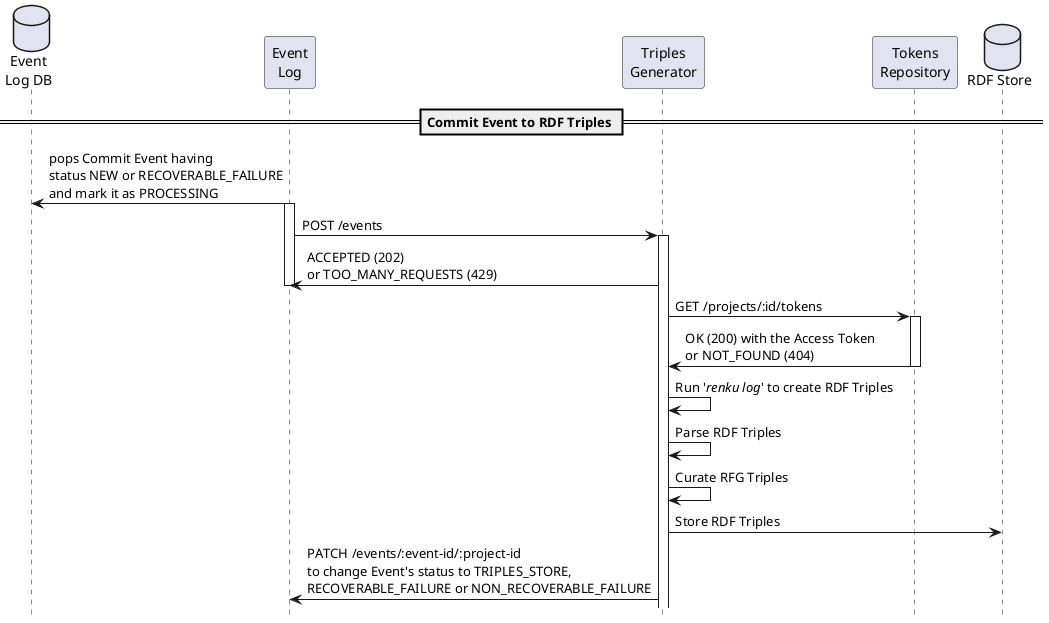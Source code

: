     @startuml
    hide footbox
    skinparam shadowing false

    database "Event\nLog DB" as ELDB
    participant "Event\nLog" as EL
    participant "Triples\nGenerator" as TG
    participant "Tokens\nRepository" as TR
    database "RDF Store" as Jena

    == Commit Event to RDF Triples ==
    EL->ELDB: pops Commit Event having\nstatus NEW or RECOVERABLE_FAILURE\nand mark it as PROCESSING
    activate EL
    EL->TG: POST /events
    activate TG
    TG->EL: ACCEPTED (202)\nor TOO_MANY_REQUESTS (429)
    deactivate EL
    TG->TR: GET /projects/:id/tokens
    activate TR
    TR->TG: OK (200) with the Access Token\nor NOT_FOUND (404)
    deactivate TR
    TG->TG: Run '//renku log//' to create RDF Triples
    TG->TG: Parse RDF Triples
    TG->TG: Curate RFG Triples
    TG->Jena: Store RDF Triples
    TG->EL: PATCH /events/:event-id/:project-id\nto change Event's status to TRIPLES_STORE,\nRECOVERABLE_FAILURE or NON_RECOVERABLE_FAILURE
    deactivate TR

    @enduml

